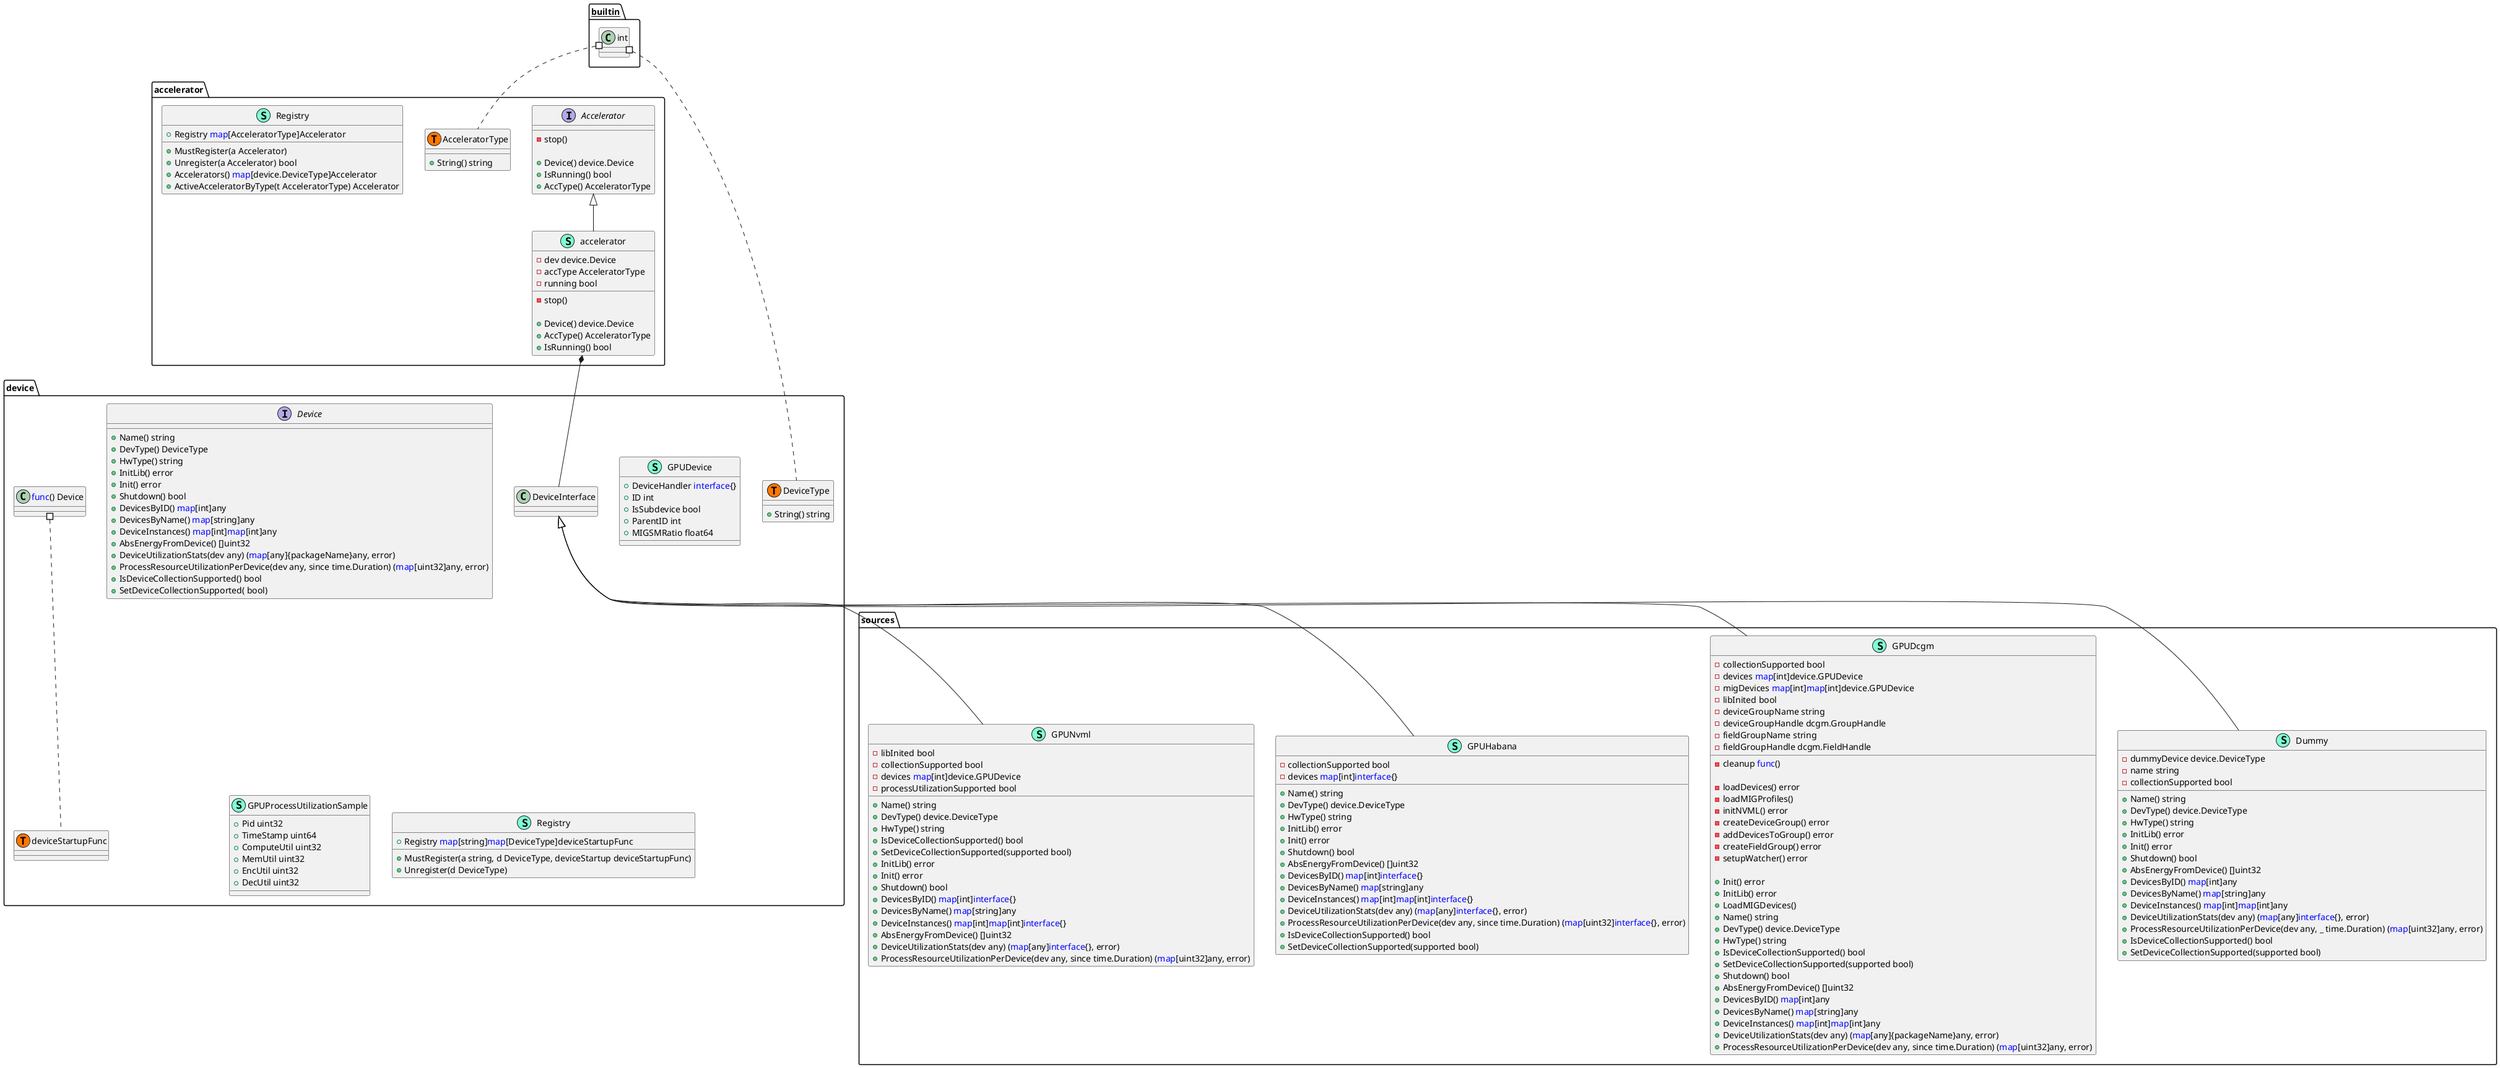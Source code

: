 @startuml
namespace accelerator {
    interface Accelerator  {
        - stop()

        + Device() device.Device
        + IsRunning() bool
        + AccType() AcceleratorType

    }
    class AcceleratorType << (S,Aquamarine) >> {
        + String() string

    }
    class Registry << (S,Aquamarine) >> {
        + Registry <font color=blue>map</font>[AcceleratorType]Accelerator

        + MustRegister(a Accelerator)
        + Unregister(a Accelerator) bool
        + Accelerators() <font color=blue>map</font>[device.DeviceType]Accelerator
        + ActiveAcceleratorByType(t AcceleratorType) Accelerator

    }
    class accelerator << (S,Aquamarine) >> {
        - dev device.Device
        - accType AcceleratorType
        - running bool

        - stop()

        + Device() device.Device
        + AccType() AcceleratorType
        + IsRunning() bool

    }
    class accelerator.AcceleratorType << (T, #FF7700) >>  {
    }
}

"accelerator.Accelerator" <|-- "accelerator.accelerator"

namespace device {
    interface Device  {
        + Name() string
        + DevType() DeviceType
        + HwType() string
        + InitLib() error
        + Init() error
        + Shutdown() bool
        + DevicesByID() <font color=blue>map</font>[int]any
        + DevicesByName() <font color=blue>map</font>[string]any
        + DeviceInstances() <font color=blue>map</font>[int]<font color=blue>map</font>[int]any
        + AbsEnergyFromDevice() []uint32
        + DeviceUtilizationStats(dev any) (<font color=blue>map</font>[any]{packageName}any, error)
        + ProcessResourceUtilizationPerDevice(dev any, since time.Duration) (<font color=blue>map</font>[uint32]any, error)
        + IsDeviceCollectionSupported() bool
        + SetDeviceCollectionSupported( bool)

    }
    class DeviceType << (S,Aquamarine) >> {
        + String() string

    }
    class GPUDevice << (S,Aquamarine) >> {
        + DeviceHandler <font color=blue>interface</font>{}
        + ID int
        + IsSubdevice bool
        + ParentID int
        + MIGSMRatio float64

    }
    class GPUProcessUtilizationSample << (S,Aquamarine) >> {
        + Pid uint32
        + TimeStamp uint64
        + ComputeUtil uint32
        + MemUtil uint32
        + EncUtil uint32
        + DecUtil uint32

    }
    class Registry << (S,Aquamarine) >> {
        + Registry <font color=blue>map</font>[string]<font color=blue>map</font>[DeviceType]deviceStartupFunc

        + MustRegister(a string, d DeviceType, deviceStartup deviceStartupFunc)
        + Unregister(d DeviceType)

    }
    class device.DeviceType << (T, #FF7700) >>  {
    }
    class device.deviceStartupFunc << (T, #FF7700) >>  {
    }
}


namespace sources {
    class Dummy << (S,Aquamarine) >> {
        - dummyDevice device.DeviceType
        - name string
        - collectionSupported bool

        + Name() string
        + DevType() device.DeviceType
        + HwType() string
        + InitLib() error
        + Init() error
        + Shutdown() bool
        + AbsEnergyFromDevice() []uint32
        + DevicesByID() <font color=blue>map</font>[int]any
        + DevicesByName() <font color=blue>map</font>[string]any
        + DeviceInstances() <font color=blue>map</font>[int]<font color=blue>map</font>[int]any
        + DeviceUtilizationStats(dev any) (<font color=blue>map</font>[any]<font color=blue>interface</font>{}, error)
        + ProcessResourceUtilizationPerDevice(dev any, _ time.Duration) (<font color=blue>map</font>[uint32]any, error)
        + IsDeviceCollectionSupported() bool
        + SetDeviceCollectionSupported(supported bool)

    }
    class GPUDcgm << (S,Aquamarine) >> {
        - collectionSupported bool
        - devices <font color=blue>map</font>[int]device.GPUDevice
        - migDevices <font color=blue>map</font>[int]<font color=blue>map</font>[int]device.GPUDevice
        - libInited bool
        - deviceGroupName string
        - deviceGroupHandle dcgm.GroupHandle
        - fieldGroupName string
        - fieldGroupHandle dcgm.FieldHandle
        - cleanup <font color=blue>func</font>()

        - loadDevices() error
        - loadMIGProfiles()
        - initNVML() error
        - createDeviceGroup() error
        - addDevicesToGroup() error
        - createFieldGroup() error
        - setupWatcher() error

        + Init() error
        + InitLib() error
        + LoadMIGDevices()
        + Name() string
        + DevType() device.DeviceType
        + HwType() string
        + IsDeviceCollectionSupported() bool
        + SetDeviceCollectionSupported(supported bool)
        + Shutdown() bool
        + AbsEnergyFromDevice() []uint32
        + DevicesByID() <font color=blue>map</font>[int]any
        + DevicesByName() <font color=blue>map</font>[string]any
        + DeviceInstances() <font color=blue>map</font>[int]<font color=blue>map</font>[int]any
        + DeviceUtilizationStats(dev any) (<font color=blue>map</font>[any]{packageName}any, error)
        + ProcessResourceUtilizationPerDevice(dev any, since time.Duration) (<font color=blue>map</font>[uint32]any, error)

    }
    class GPUHabana << (S,Aquamarine) >> {
        - collectionSupported bool
        - devices <font color=blue>map</font>[int]<font color=blue>interface</font>{}

        + Name() string
        + DevType() device.DeviceType
        + HwType() string
        + InitLib() error
        + Init() error
        + Shutdown() bool
        + AbsEnergyFromDevice() []uint32
        + DevicesByID() <font color=blue>map</font>[int]<font color=blue>interface</font>{}
        + DevicesByName() <font color=blue>map</font>[string]any
        + DeviceInstances() <font color=blue>map</font>[int]<font color=blue>map</font>[int]<font color=blue>interface</font>{}
        + DeviceUtilizationStats(dev any) (<font color=blue>map</font>[any]<font color=blue>interface</font>{}, error)
        + ProcessResourceUtilizationPerDevice(dev any, since time.Duration) (<font color=blue>map</font>[uint32]<font color=blue>interface</font>{}, error)
        + IsDeviceCollectionSupported() bool
        + SetDeviceCollectionSupported(supported bool)

    }
    class GPUNvml << (S,Aquamarine) >> {
        - libInited bool
        - collectionSupported bool
        - devices <font color=blue>map</font>[int]device.GPUDevice
        - processUtilizationSupported bool

        + Name() string
        + DevType() device.DeviceType
        + HwType() string
        + IsDeviceCollectionSupported() bool
        + SetDeviceCollectionSupported(supported bool)
        + InitLib() error
        + Init() error
        + Shutdown() bool
        + DevicesByID() <font color=blue>map</font>[int]<font color=blue>interface</font>{}
        + DevicesByName() <font color=blue>map</font>[string]any
        + DeviceInstances() <font color=blue>map</font>[int]<font color=blue>map</font>[int]<font color=blue>interface</font>{}
        + AbsEnergyFromDevice() []uint32
        + DeviceUtilizationStats(dev any) (<font color=blue>map</font>[any]<font color=blue>interface</font>{}, error)
        + ProcessResourceUtilizationPerDevice(dev any, since time.Duration) (<font color=blue>map</font>[uint32]any, error)

    }
}


"__builtin__.int" #.. "accelerator.AcceleratorType"
"__builtin__.int" #.. "device.DeviceType"
"device.<font color=blue>func</font>() Device" #.. "device.deviceStartupFunc"

accelerator.accelerator *-- device.DeviceInterface
"device.DeviceInterface" <|-- "sources.Dummy"
"device.DeviceInterface" <|-- "sources.GPUDcgm"
"device.DeviceInterface" <|-- "sources.GPUHabana"
"device.DeviceInterface" <|-- "sources.GPUNvml"
@enduml
